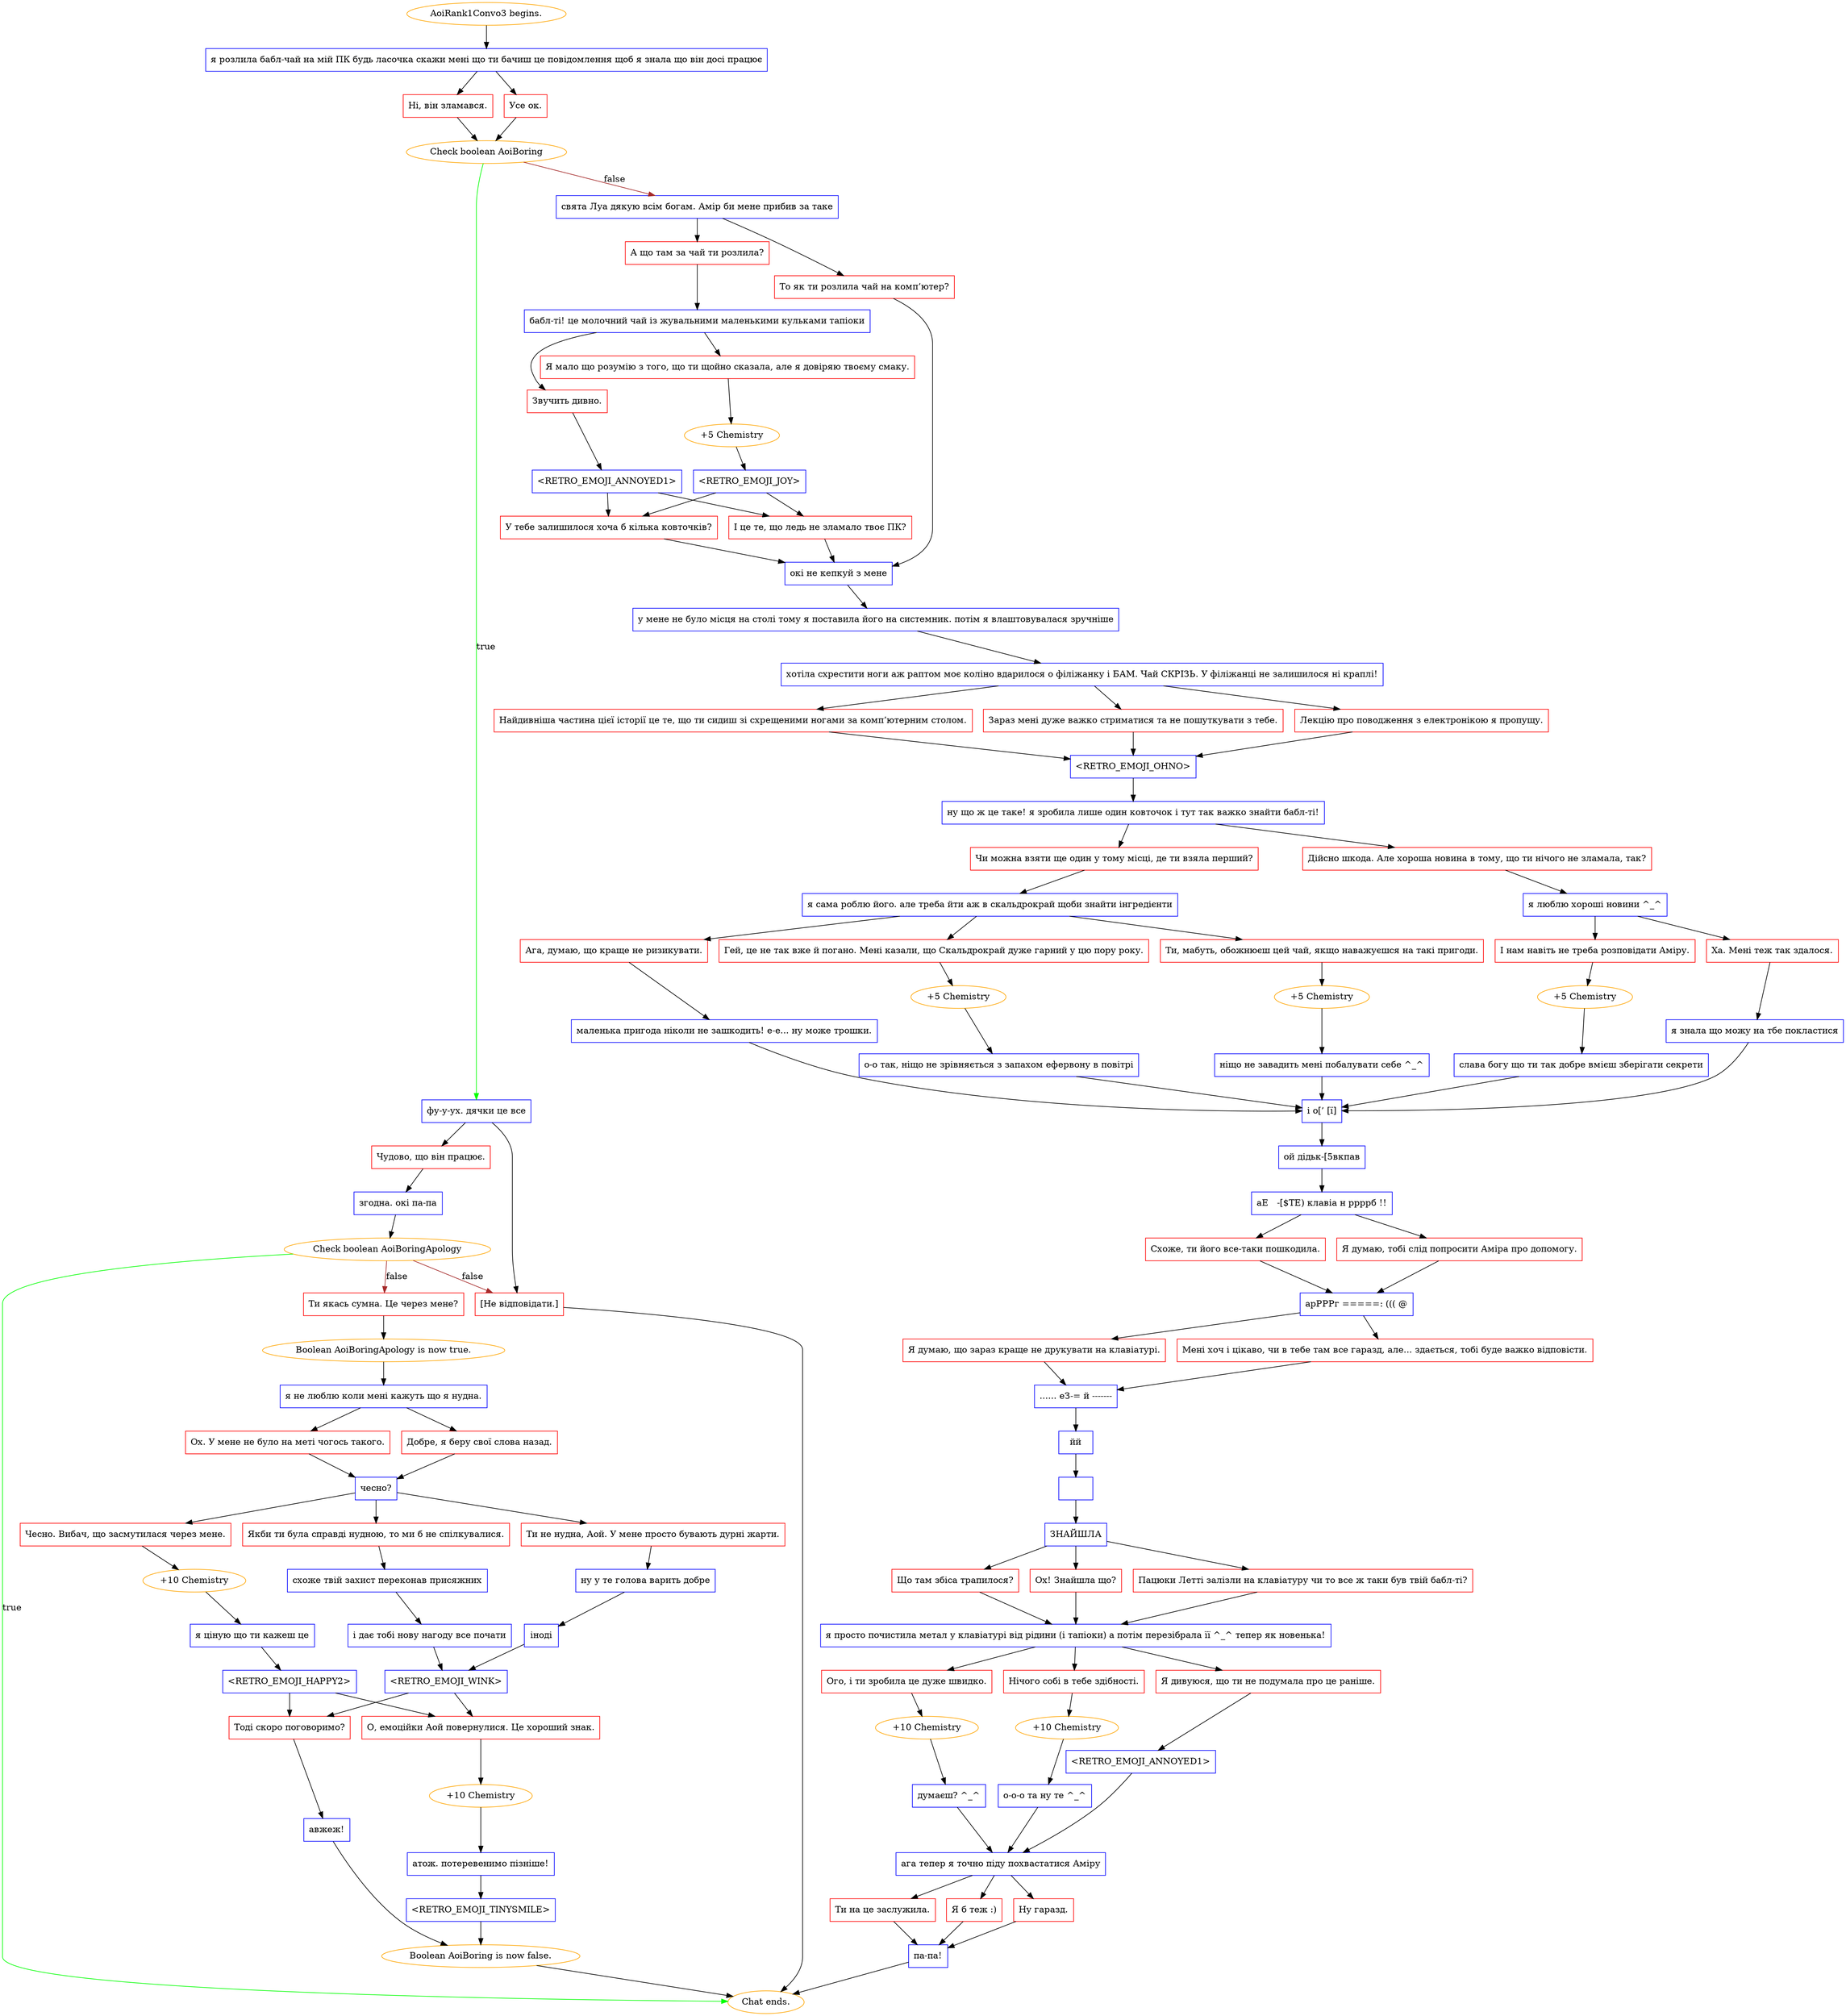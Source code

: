 digraph {
	"AoiRank1Convo3 begins." [color=orange];
		"AoiRank1Convo3 begins." -> j2994105094;
	j2994105094 [label="я розлила бабл-чай на мій ПК будь ласочка скажи мені що ти бачиш це повідомлення щоб я знала що він досі працює",shape=box,color=blue];
		j2994105094 -> j790460394;
		j2994105094 -> j1879630827;
	j790460394 [label="Ні, він зламався.",shape=box,color=red];
		j790460394 -> j466818087;
	j1879630827 [label="Усе ок.",shape=box,color=red];
		j1879630827 -> j466818087;
	j466818087 [label="Check boolean AoiBoring",color=orange];
		j466818087 -> j2491847317 [label=true,color=green];
		j466818087 -> j1999037674 [label=false,color=brown];
	j2491847317 [label="фу-у-ух. дячки це все",shape=box,color=blue];
		j2491847317 -> j745982740;
		j2491847317 -> j3548116585;
	j1999037674 [label="свята Луа дякую всім богам. Амір би мене прибив за таке",shape=box,color=blue];
		j1999037674 -> j2515591230;
		j1999037674 -> j107442395;
	j745982740 [label="Чудово, що він працює.",shape=box,color=red];
		j745982740 -> j4280861271;
	j3548116585 [label="[Не відповідати.]",shape=box,color=red];
		j3548116585 -> "Chat ends.";
	j2515591230 [label="А що там за чай ти розлила?",shape=box,color=red];
		j2515591230 -> j3212651489;
	j107442395 [label="То як ти розлила чай на комп’ютер?",shape=box,color=red];
		j107442395 -> j2760643546;
	j4280861271 [label="згодна. окі па-па",shape=box,color=blue];
		j4280861271 -> j507259823;
	"Chat ends." [color=orange];
	j3212651489 [label="бабл-ті! це молочний чай із жувальними маленькими кульками тапіоки",shape=box,color=blue];
		j3212651489 -> j982340320;
		j3212651489 -> j3594624430;
	j2760643546 [label="окі не кепкуй з мене",shape=box,color=blue];
		j2760643546 -> j2791217027;
	j507259823 [label="Check boolean AoiBoringApology",color=orange];
		j507259823 -> "Chat ends." [label=true,color=green];
		j507259823 -> j333106287 [label=false,color=brown];
		j507259823 -> j3548116585 [label=false,color=brown];
	j982340320 [label="Я мало що розумію з того, що ти щойно сказала, але я довіряю твоєму смаку.",shape=box,color=red];
		j982340320 -> j4263710504;
	j3594624430 [label="Звучить дивно.",shape=box,color=red];
		j3594624430 -> j1262956394;
	j2791217027 [label="у мене не було місця на столі тому я поставила його на системник. потім я влаштовувалася зручніше",shape=box,color=blue];
		j2791217027 -> j3596252993;
	j333106287 [label="Ти якась сумна. Це через мене?",shape=box,color=red];
		j333106287 -> j1993575861;
	j4263710504 [label="+5 Chemistry",color=orange];
		j4263710504 -> j697122288;
	j1262956394 [label="<RETRO_EMOJI_ANNOYED1>",shape=box,color=blue];
		j1262956394 -> j346336522;
		j1262956394 -> j1436397002;
	j3596252993 [label="хотіла схрестити ноги аж раптом моє коліно вдарилося о філіжанку і БАМ. Чай СКРІЗЬ. У філіжанці не залишилося ні краплі!",shape=box,color=blue];
		j3596252993 -> j3860723635;
		j3596252993 -> j92670044;
		j3596252993 -> j1563825068;
	j1993575861 [label="Boolean AoiBoringApology is now true.",color=orange];
		j1993575861 -> j179923250;
	j697122288 [label="<RETRO_EMOJI_JOY>",shape=box,color=blue];
		j697122288 -> j346336522;
		j697122288 -> j1436397002;
	j346336522 [label="У тебе залишилося хоча б кілька ковточків?",shape=box,color=red];
		j346336522 -> j2760643546;
	j1436397002 [label="І це те, що ледь не зламало твоє ПК?",shape=box,color=red];
		j1436397002 -> j2760643546;
	j3860723635 [label="Найдивніша частина цієї історії це те, що ти сидиш зі схрещеними ногами за комп’ютерним столом.",shape=box,color=red];
		j3860723635 -> j465852619;
	j92670044 [label="Зараз мені дуже важко стриматися та не пошуткувати з тебе.",shape=box,color=red];
		j92670044 -> j465852619;
	j1563825068 [label="Лекцію про поводження з електронікою я пропущу.",shape=box,color=red];
		j1563825068 -> j465852619;
	j179923250 [label="я не люблю коли мені кажуть що я нудна.",shape=box,color=blue];
		j179923250 -> j1900902701;
		j179923250 -> j2980395269;
	j465852619 [label="<RETRO_EMOJI_OHNO>",shape=box,color=blue];
		j465852619 -> j3551768869;
	j1900902701 [label="Ох. У мене не було на меті чогось такого.",shape=box,color=red];
		j1900902701 -> j2551552172;
	j2980395269 [label="Добре, я беру свої слова назад.",shape=box,color=red];
		j2980395269 -> j2551552172;
	j3551768869 [label="ну що ж це таке! я зробила лише один ковточок і тут так важко знайти бабл-ті!",shape=box,color=blue];
		j3551768869 -> j1183258923;
		j3551768869 -> j4275851645;
	j2551552172 [label="чесно?",shape=box,color=blue];
		j2551552172 -> j1161250546;
		j2551552172 -> j1214738209;
		j2551552172 -> j2331876869;
	j1183258923 [label="Чи можна взяти ще один у тому місці, де ти взяла перший?",shape=box,color=red];
		j1183258923 -> j4164933713;
	j4275851645 [label="Дійсно шкода. Але хороша новина в тому, що ти нічого не зламала, так?",shape=box,color=red];
		j4275851645 -> j20139257;
	j1161250546 [label="Чесно. Вибач, що засмутилася через мене.",shape=box,color=red];
		j1161250546 -> j2724934814;
	j1214738209 [label="Ти не нудна, Аой. У мене просто бувають дурні жарти.",shape=box,color=red];
		j1214738209 -> j1488151279;
	j2331876869 [label="Якби ти була справді нудною, то ми б не спілкувалися.",shape=box,color=red];
		j2331876869 -> j1500305310;
	j4164933713 [label="я сама роблю його. але треба йти аж в скальдрокрай щоби знайти інгредієнти",shape=box,color=blue];
		j4164933713 -> j4229997594;
		j4164933713 -> j3286098323;
		j4164933713 -> j472405170;
	j20139257 [label="я люблю хороші новини ^_^",shape=box,color=blue];
		j20139257 -> j644166914;
		j20139257 -> j568137720;
	j2724934814 [label="+10 Chemistry",color=orange];
		j2724934814 -> j1860159448;
	j1488151279 [label="ну у те голова варить добре",shape=box,color=blue];
		j1488151279 -> j1514316043;
	j1500305310 [label="схоже твій захист переконав присяжних",shape=box,color=blue];
		j1500305310 -> j1336563487;
	j4229997594 [label="Ага, думаю, що краще не ризикувати.",shape=box,color=red];
		j4229997594 -> j3494581807;
	j3286098323 [label="Гей, це не так вже й погано. Мені казали, що Скальдрокрай дуже гарний у цю пору року.",shape=box,color=red];
		j3286098323 -> j3221099958;
	j472405170 [label="Ти, мабуть, обожнюєш цей чай, якщо наважуєшся на такі пригоди.",shape=box,color=red];
		j472405170 -> j1021542832;
	j644166914 [label="І нам навіть не треба розповідати Аміру.",shape=box,color=red];
		j644166914 -> j226120649;
	j568137720 [label="Ха. Мені теж так здалося.",shape=box,color=red];
		j568137720 -> j2402695057;
	j1860159448 [label="я ціную що ти кажеш це",shape=box,color=blue];
		j1860159448 -> j1744079936;
	j1514316043 [label="іноді",shape=box,color=blue];
		j1514316043 -> j3799560398;
	j1336563487 [label="і дає тобі нову нагоду все почати",shape=box,color=blue];
		j1336563487 -> j3799560398;
	j3494581807 [label="маленька пригода ніколи не зашкодить! е-е... ну може трошки.",shape=box,color=blue];
		j3494581807 -> j3423930290;
	j3221099958 [label="+5 Chemistry",color=orange];
		j3221099958 -> j93034201;
	j1021542832 [label="+5 Chemistry",color=orange];
		j1021542832 -> j2038463743;
	j226120649 [label="+5 Chemistry",color=orange];
		j226120649 -> j1099640543;
	j2402695057 [label="я знала що можу на тбе покластися",shape=box,color=blue];
		j2402695057 -> j3423930290;
	j1744079936 [label="<RETRO_EMOJI_HAPPY2>",shape=box,color=blue];
		j1744079936 -> j1123854804;
		j1744079936 -> j361218459;
	j3799560398 [label="<RETRO_EMOJI_WINK>",shape=box,color=blue];
		j3799560398 -> j1123854804;
		j3799560398 -> j361218459;
	j3423930290 [label="і o[’ [ї]",shape=box,color=blue];
		j3423930290 -> j2731834307;
	j93034201 [label="о-о так, ніщо не зрівняється з запахом ефервону в повітрі",shape=box,color=blue];
		j93034201 -> j3423930290;
	j2038463743 [label="ніщо не завадить мені побалувати себе ^_^",shape=box,color=blue];
		j2038463743 -> j3423930290;
	j1099640543 [label="слава богу що ти так добре вмієш зберігати секрети",shape=box,color=blue];
		j1099640543 -> j3423930290;
	j1123854804 [label="Тоді скоро поговоримо?",shape=box,color=red];
		j1123854804 -> j3984227476;
	j361218459 [label="О, емоційки Аой повернулися. Це хороший знак.",shape=box,color=red];
		j361218459 -> j1159936437;
	j2731834307 [label="ой дідьк-[5вкпав",shape=box,color=blue];
		j2731834307 -> j694875782;
	j3984227476 [label="авжеж!",shape=box,color=blue];
		j3984227476 -> j2581611291;
	j1159936437 [label="+10 Chemistry",color=orange];
		j1159936437 -> j2793284189;
	j694875782 [label="аЕ   -[$TE) клавіа н ррррб !!",shape=box,color=blue];
		j694875782 -> j2635535928;
		j694875782 -> j3259707555;
	j2581611291 [label="Boolean AoiBoring is now false.",color=orange];
		j2581611291 -> "Chat ends.";
	j2793284189 [label="атож. потеревенимо пізніше!",shape=box,color=blue];
		j2793284189 -> j153386734;
	j2635535928 [label="Схоже, ти його все-таки пошкодила.",shape=box,color=red];
		j2635535928 -> j1020440901;
	j3259707555 [label="Я думаю, тобі слід попросити Аміра про допомогу.",shape=box,color=red];
		j3259707555 -> j1020440901;
	j153386734 [label="<RETRO_EMOJI_TINYSMILE>",shape=box,color=blue];
		j153386734 -> j2581611291;
	j1020440901 [label="арРРРг =====: ((( @",shape=box,color=blue];
		j1020440901 -> j3184522580;
		j1020440901 -> j2963753432;
	j3184522580 [label="Я думаю, що зараз краще не друкувати на клавіатурі.",shape=box,color=red];
		j3184522580 -> j3308053451;
	j2963753432 [label="Мені хоч і цікаво, чи в тебе там все гаразд, але... здається, тобі буде важко відповісти.",shape=box,color=red];
		j2963753432 -> j3308053451;
	j3308053451 [label="...... еЗ-= й -------",shape=box,color=blue];
		j3308053451 -> j624158280;
	j624158280 [label="йй",shape=box,color=blue];
		j624158280 -> j158432451;
	j158432451 [label=" ",shape=box,color=blue];
		j158432451 -> j2790777776;
	j2790777776 [label="ЗНАЙШЛА",shape=box,color=blue];
		j2790777776 -> j2974184000;
		j2790777776 -> j1234206077;
		j2790777776 -> j2040877894;
	j2974184000 [label="Що там збіса трапилося?",shape=box,color=red];
		j2974184000 -> j1273055987;
	j1234206077 [label="Ох! Знайшла що?",shape=box,color=red];
		j1234206077 -> j1273055987;
	j2040877894 [label="Пацюки Летті залізли на клавіатуру чи то все ж таки був твій бабл-ті?",shape=box,color=red];
		j2040877894 -> j1273055987;
	j1273055987 [label="я просто почистила метал у клавіатурі від рідини (і тапіоки) а потім перезібрала її ^_^ тепер як новенька!",shape=box,color=blue];
		j1273055987 -> j382615775;
		j1273055987 -> j1989488039;
		j1273055987 -> j2432293035;
	j382615775 [label="Ого, і ти зробила це дуже швидко.",shape=box,color=red];
		j382615775 -> j1140571617;
	j1989488039 [label="Нічого собі в тебе здібності.",shape=box,color=red];
		j1989488039 -> j1643815758;
	j2432293035 [label="Я дивуюся, що ти не подумала про це раніше.",shape=box,color=red];
		j2432293035 -> j194906775;
	j1140571617 [label="+10 Chemistry",color=orange];
		j1140571617 -> j12518609;
	j1643815758 [label="+10 Chemistry",color=orange];
		j1643815758 -> j2422334805;
	j194906775 [label="<RETRO_EMOJI_ANNOYED1>",shape=box,color=blue];
		j194906775 -> j589257465;
	j12518609 [label="думаєш? ^_^",shape=box,color=blue];
		j12518609 -> j589257465;
	j2422334805 [label="о-о-о та ну те ^_^",shape=box,color=blue];
		j2422334805 -> j589257465;
	j589257465 [label="ага тепер я точно піду похвастатися Аміру",shape=box,color=blue];
		j589257465 -> j3866316006;
		j589257465 -> j115678973;
		j589257465 -> j380418929;
	j3866316006 [label="Ти на це заслужила.",shape=box,color=red];
		j3866316006 -> j673740014;
	j115678973 [label="Я б теж :)",shape=box,color=red];
		j115678973 -> j673740014;
	j380418929 [label="Ну гаразд.",shape=box,color=red];
		j380418929 -> j673740014;
	j673740014 [label="па-па!",shape=box,color=blue];
		j673740014 -> "Chat ends.";
}
